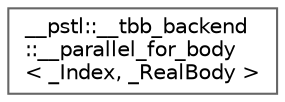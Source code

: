 digraph "Graphical Class Hierarchy"
{
 // LATEX_PDF_SIZE
  bgcolor="transparent";
  edge [fontname=Helvetica,fontsize=10,labelfontname=Helvetica,labelfontsize=10];
  node [fontname=Helvetica,fontsize=10,shape=box,height=0.2,width=0.4];
  rankdir="LR";
  Node0 [id="Node000000",label="__pstl::__tbb_backend\l::__parallel_for_body\l\< _Index, _RealBody \>",height=0.2,width=0.4,color="grey40", fillcolor="white", style="filled",URL="$class____pstl_1_1____tbb__backend_1_1____parallel__for__body.html",tooltip=" "];
}

